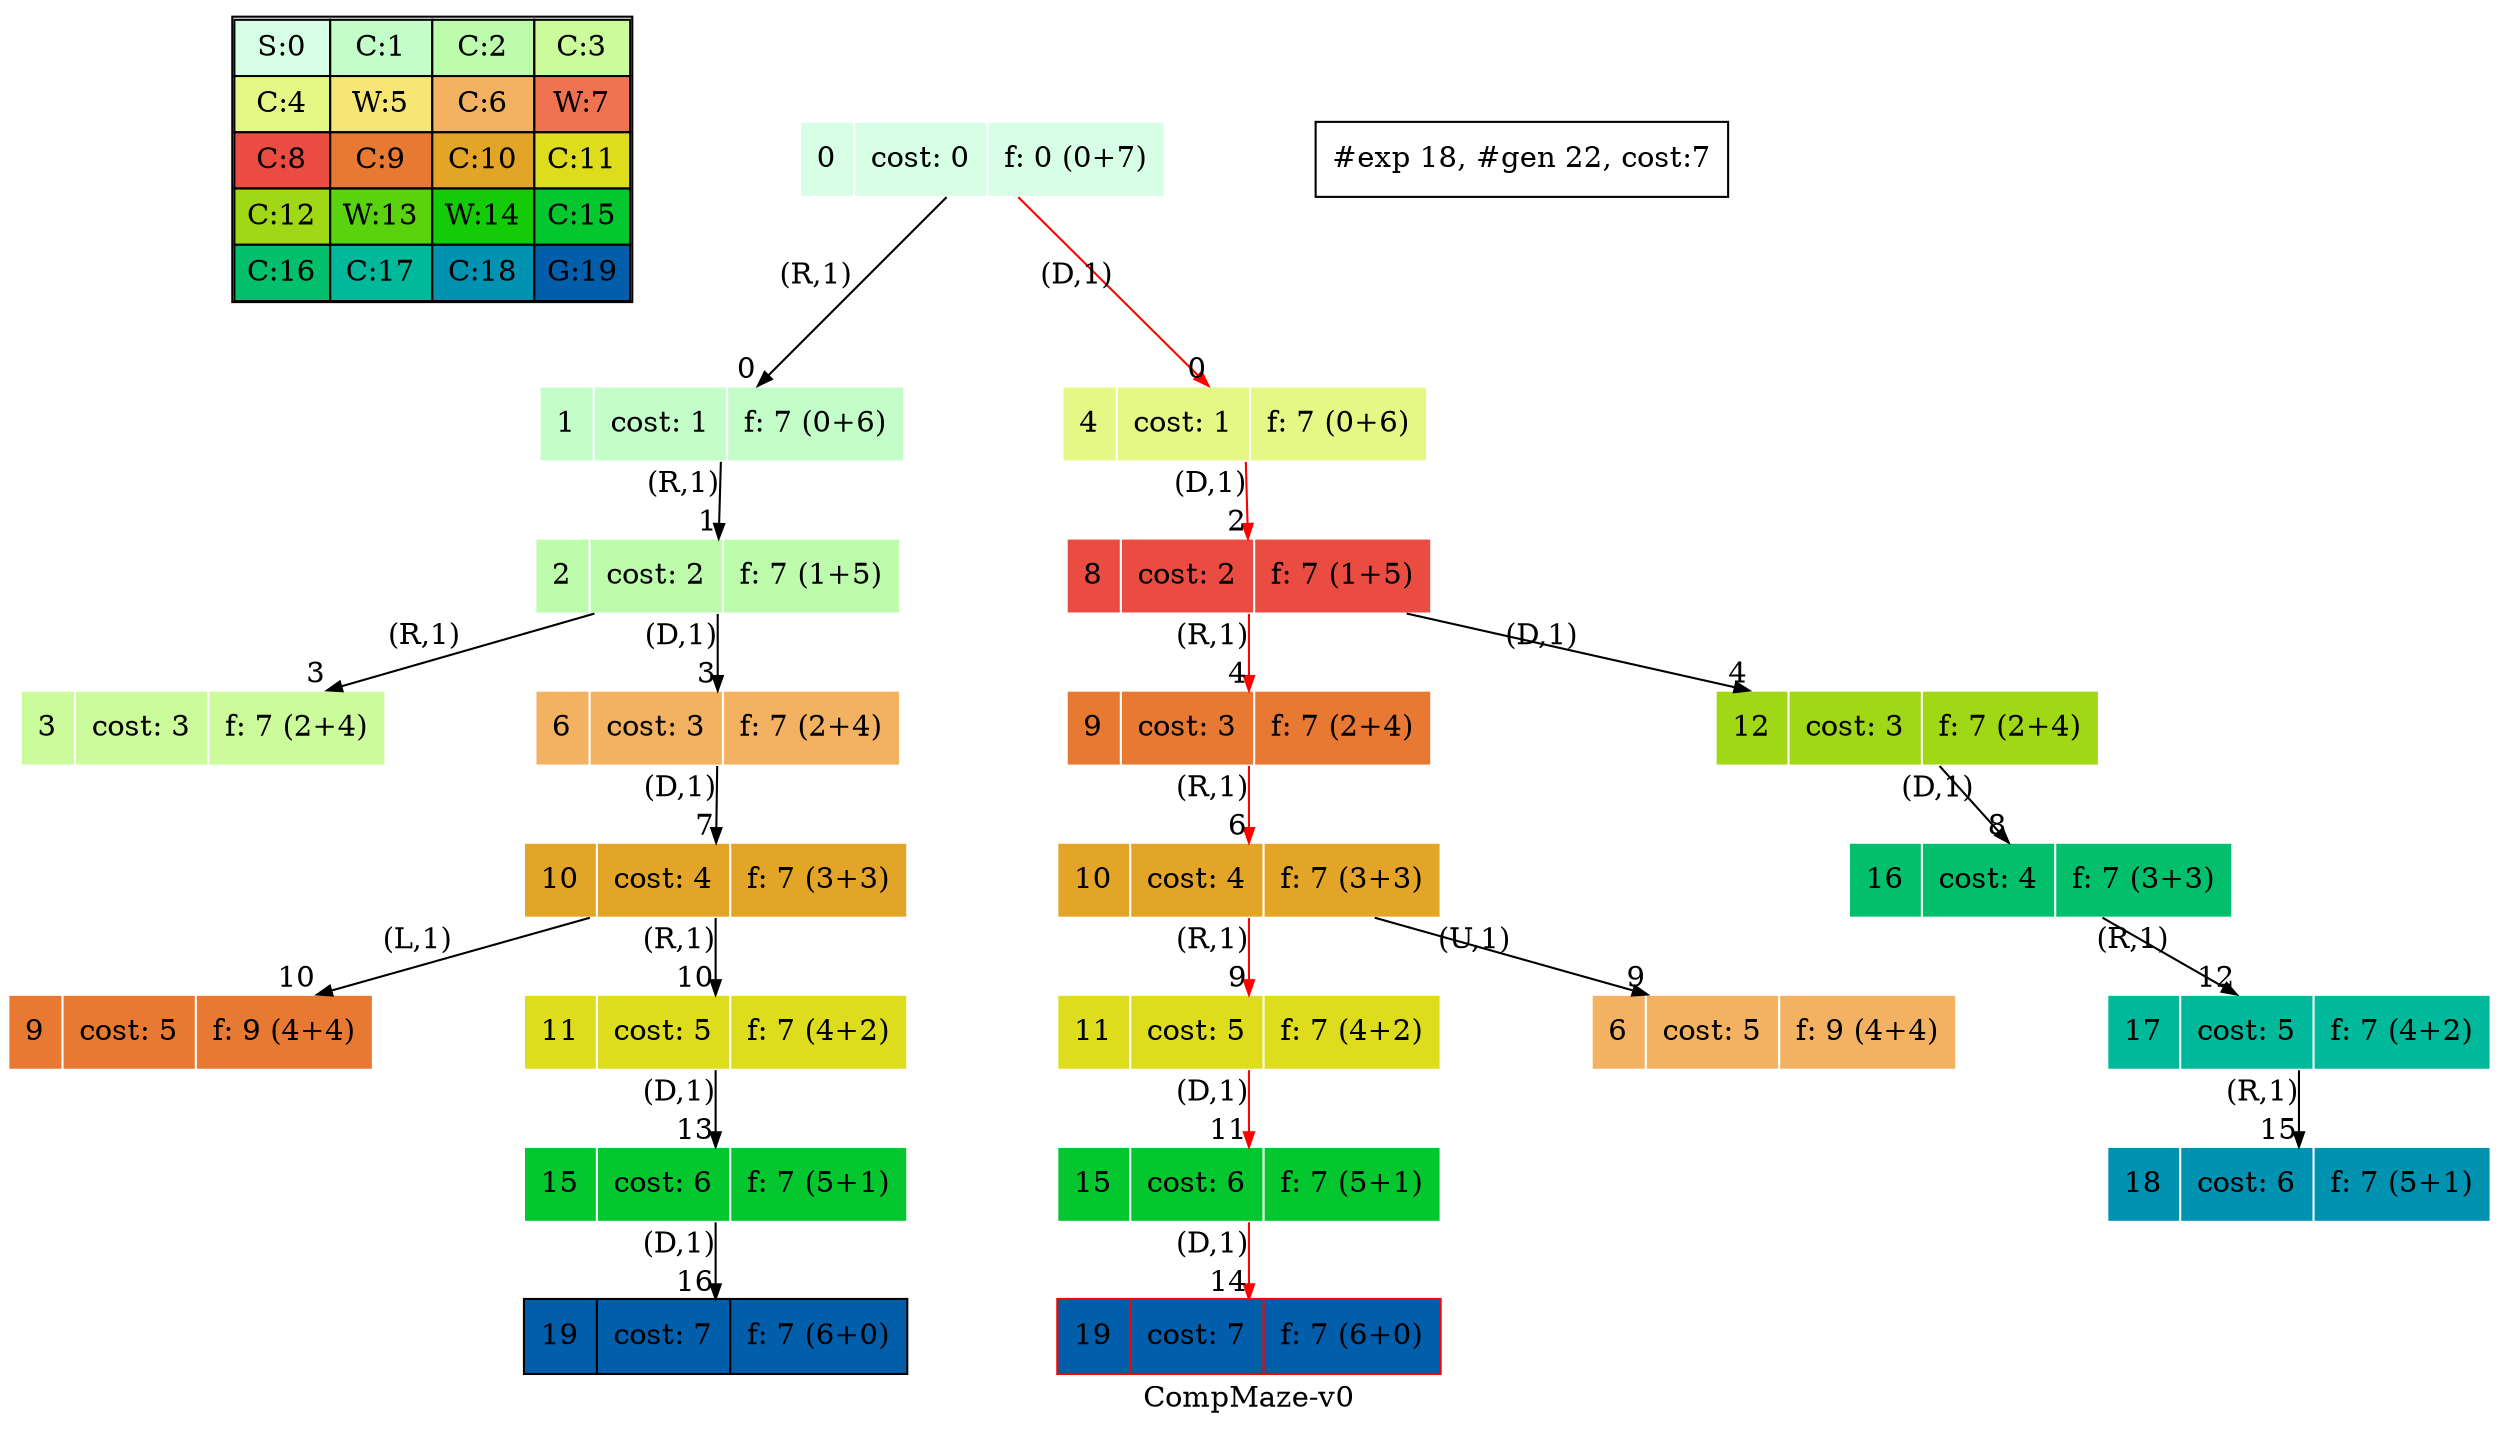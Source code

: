 digraph CompMaze { label="CompMaze-v0"
subgraph MAP {label=Map;map [shape=plaintext label=<<table border="1" cellpadding="5" cellspacing="0" cellborder="1"><tr><td bgcolor="0.39803922 0.15947579 0.99679532 1.        ">S:0</td><td bgcolor="0.35098039 0.23194764 0.99315867 1.        ">C:1</td><td bgcolor="0.29607843 0.31486959 0.98720184 1.        ">C:2</td><td bgcolor="0.24901961 0.38410575 0.98063477 1.        ">C:3</td></tr><tr><td bgcolor="0.19411765 0.46220388 0.97128103 1.        ">C:4</td><td bgcolor="0.14705882 0.52643216 0.96182564 1.        ">W:5</td><td bgcolor="0.09215686 0.59770746 0.94913494 1.        ">C:6</td><td bgcolor="0.0372549  0.66454018 0.93467977 1.        ">W:7</td></tr><tr><td bgcolor="0.00980392 0.71791192 0.92090552 1.        ">C:8</td><td bgcolor="0.06470588 0.77520398 0.9032472  1.        ">C:9</td><td bgcolor="0.11176471 0.81974048 0.88677369 1.        ">C:10</td><td bgcolor="0.16666667 0.8660254  0.8660254  1.        ">C:11</td></tr><tr><td bgcolor="0.21372549 0.9005867  0.84695821 1.        ">C:12</td><td bgcolor="0.26862745 0.93467977 0.82325295 1.        ">W:13</td><td bgcolor="0.32352941 0.96182564 0.79801723 1.        ">W:14</td><td bgcolor="0.37058824 0.97940977 0.77520398 1.        ">C:15</td></tr><tr><td bgcolor="0.4254902  0.99315867 0.74725253 1.        ">C:16</td><td bgcolor="0.47254902 0.99907048 0.72218645 1.        ">C:17</td><td bgcolor="0.52745098 0.99907048 0.69169844 1.        ">C:18</td><td bgcolor="0.5745098  0.99315867 0.66454018 1.        ">G:19</td></tr></table>>]} 
nodesep=1 ranksep=0.5 node [shape=record] edge [arrowsize=0.7] 
"0_0" [label="<f0>0 |<f1> cost: 0 |<f2> f: 0 (0+7)", style=filled color=white fillcolor="0.39803922 0.15947579 0.99679532 1.        "]
"0_0.1-1" [label="<f0>1 |<f1> cost: 1 |<f2> f: 7 (0+6)", style=filled color=white fillcolor="0.35098039 0.23194764 0.99315867 1.        "] "0_0" -> "0_0.1-1" [xlabel="(R,1)" headlabel=0]; 
"0_0.4-3" [label="<f0>4 |<f1> cost: 1 |<f2> f: 7 (0+6)", style=filled color=white fillcolor="0.19411765 0.46220388 0.97128103 1.        "] "0_0" -> "0_0.4-3" [xlabel="(D,1)" headlabel=0color=red ];  
"0_0.1.2-1" [label="<f0>2 |<f1> cost: 2 |<f2> f: 7 (1+5)", style=filled color=white fillcolor="0.29607843 0.31486959 0.98720184 1.        "] "0_0.1-1" -> "0_0.1.2-1" [xlabel="(R,1)" headlabel=1]; 
"0_0.4.8-3" [label="<f0>8 |<f1> cost: 2 |<f2> f: 7 (1+5)", style=filled color=white fillcolor="0.00980392 0.71791192 0.92090552 1.        "] "0_0.4-3" -> "0_0.4.8-3" [xlabel="(D,1)" headlabel=2color=red ];  
"0_0.1.2.3-1" [label="<f0>3 |<f1> cost: 3 |<f2> f: 7 (2+4)", style=filled color=white fillcolor="0.24901961 0.38410575 0.98063477 1.        "] "0_0.1.2-1" -> "0_0.1.2.3-1" [xlabel="(R,1)" headlabel=3]; 
"0_0.1.2.6-3" [label="<f0>6 |<f1> cost: 3 |<f2> f: 7 (2+4)", style=filled color=white fillcolor="0.09215686 0.59770746 0.94913494 1.        "] "0_0.1.2-1" -> "0_0.1.2.6-3" [xlabel="(D,1)" headlabel=3]; 
"0_0.4.8.9-1" [label="<f0>9 |<f1> cost: 3 |<f2> f: 7 (2+4)", style=filled color=white fillcolor="0.06470588 0.77520398 0.9032472  1.        "] "0_0.4.8-3" -> "0_0.4.8.9-1" [xlabel="(R,1)" headlabel=4color=red ];  
"0_0.4.8.12-3" [label="<f0>12 |<f1> cost: 3 |<f2> f: 7 (2+4)", style=filled color=white fillcolor="0.21372549 0.9005867  0.84695821 1.        "] "0_0.4.8-3" -> "0_0.4.8.12-3" [xlabel="(D,1)" headlabel=4]; 
"0_0.4.8.9.10-1" [label="<f0>10 |<f1> cost: 4 |<f2> f: 7 (3+3)", style=filled color=white fillcolor="0.11176471 0.81974048 0.88677369 1.        "] "0_0.4.8.9-1" -> "0_0.4.8.9.10-1" [xlabel="(R,1)" headlabel=6color=red ];  
"0_0.1.2.6.10-3" [label="<f0>10 |<f1> cost: 4 |<f2> f: 7 (3+3)", style=filled color=white fillcolor="0.11176471 0.81974048 0.88677369 1.        "] "0_0.1.2.6-3" -> "0_0.1.2.6.10-3" [xlabel="(D,1)" headlabel=7]; 
"0_0.4.8.12.16-3" [label="<f0>16 |<f1> cost: 4 |<f2> f: 7 (3+3)", style=filled color=white fillcolor="0.4254902  0.99315867 0.74725253 1.        "] "0_0.4.8.12-3" -> "0_0.4.8.12.16-3" [xlabel="(D,1)" headlabel=8]; 
"0_0.4.8.9.10.11-1" [label="<f0>11 |<f1> cost: 5 |<f2> f: 7 (4+2)", style=filled color=white fillcolor="0.16666667 0.8660254  0.8660254  1.        "] "0_0.4.8.9.10-1" -> "0_0.4.8.9.10.11-1" [xlabel="(R,1)" headlabel=9color=red ];  
"0_0.4.8.9.10.6-2" [label="<f0>6 |<f1> cost: 5 |<f2> f: 9 (4+4)", style=filled color=white fillcolor="0.09215686 0.59770746 0.94913494 1.        "] "0_0.4.8.9.10-1" -> "0_0.4.8.9.10.6-2" [xlabel="(U,1)" headlabel=9]; 
"0_0.1.2.6.10.9-0" [label="<f0>9 |<f1> cost: 5 |<f2> f: 9 (4+4)", style=filled color=white fillcolor="0.06470588 0.77520398 0.9032472  1.        "] "0_0.1.2.6.10-3" -> "0_0.1.2.6.10.9-0" [xlabel="(L,1)" headlabel=10]; 
"0_0.1.2.6.10.11-1" [label="<f0>11 |<f1> cost: 5 |<f2> f: 7 (4+2)", style=filled color=white fillcolor="0.16666667 0.8660254  0.8660254  1.        "] "0_0.1.2.6.10-3" -> "0_0.1.2.6.10.11-1" [xlabel="(R,1)" headlabel=10]; 
"0_0.4.8.9.10.11.15-3" [label="<f0>15 |<f1> cost: 6 |<f2> f: 7 (5+1)", style=filled color=white fillcolor="0.37058824 0.97940977 0.77520398 1.        "] "0_0.4.8.9.10.11-1" -> "0_0.4.8.9.10.11.15-3" [xlabel="(D,1)" headlabel=11color=red ];  
"0_0.4.8.12.16.17-1" [label="<f0>17 |<f1> cost: 5 |<f2> f: 7 (4+2)", style=filled color=white fillcolor="0.47254902 0.99907048 0.72218645 1.        "] "0_0.4.8.12.16-3" -> "0_0.4.8.12.16.17-1" [xlabel="(R,1)" headlabel=12]; 
"0_0.1.2.6.10.11.15-3" [label="<f0>15 |<f1> cost: 6 |<f2> f: 7 (5+1)", style=filled color=white fillcolor="0.37058824 0.97940977 0.77520398 1.        "] "0_0.1.2.6.10.11-1" -> "0_0.1.2.6.10.11.15-3" [xlabel="(D,1)" headlabel=13]; 
"0_0.4.8.9.10.11.15.19-3" [label="<f0>19 |<f1> cost: 7 |<f2> f: 7 (6+0)", style=filled color=red fillcolor="0.5745098  0.99315867 0.66454018 1.        "] "0_0.4.8.9.10.11.15-3" -> "0_0.4.8.9.10.11.15.19-3" [xlabel="(D,1)" headlabel=14color=red ];  
"0_0.4.8.12.16.17.18-1" [label="<f0>18 |<f1> cost: 6 |<f2> f: 7 (5+1)", style=filled color=white fillcolor="0.52745098 0.99907048 0.69169844 1.        "] "0_0.4.8.12.16.17-1" -> "0_0.4.8.12.16.17.18-1" [xlabel="(R,1)" headlabel=15]; 
"0_0.1.2.6.10.11.15.19-3" [label="<f0>19 |<f1> cost: 7 |<f2> f: 7 (6+0)", style=filled color=black fillcolor="0.5745098  0.99315867 0.66454018 1.        "] "0_0.1.2.6.10.11.15-3" -> "0_0.1.2.6.10.11.15.19-3" [xlabel="(D,1)" headlabel=16]; 
 "#exp 18, #gen 22, cost:7" [ shape=box ];
}
